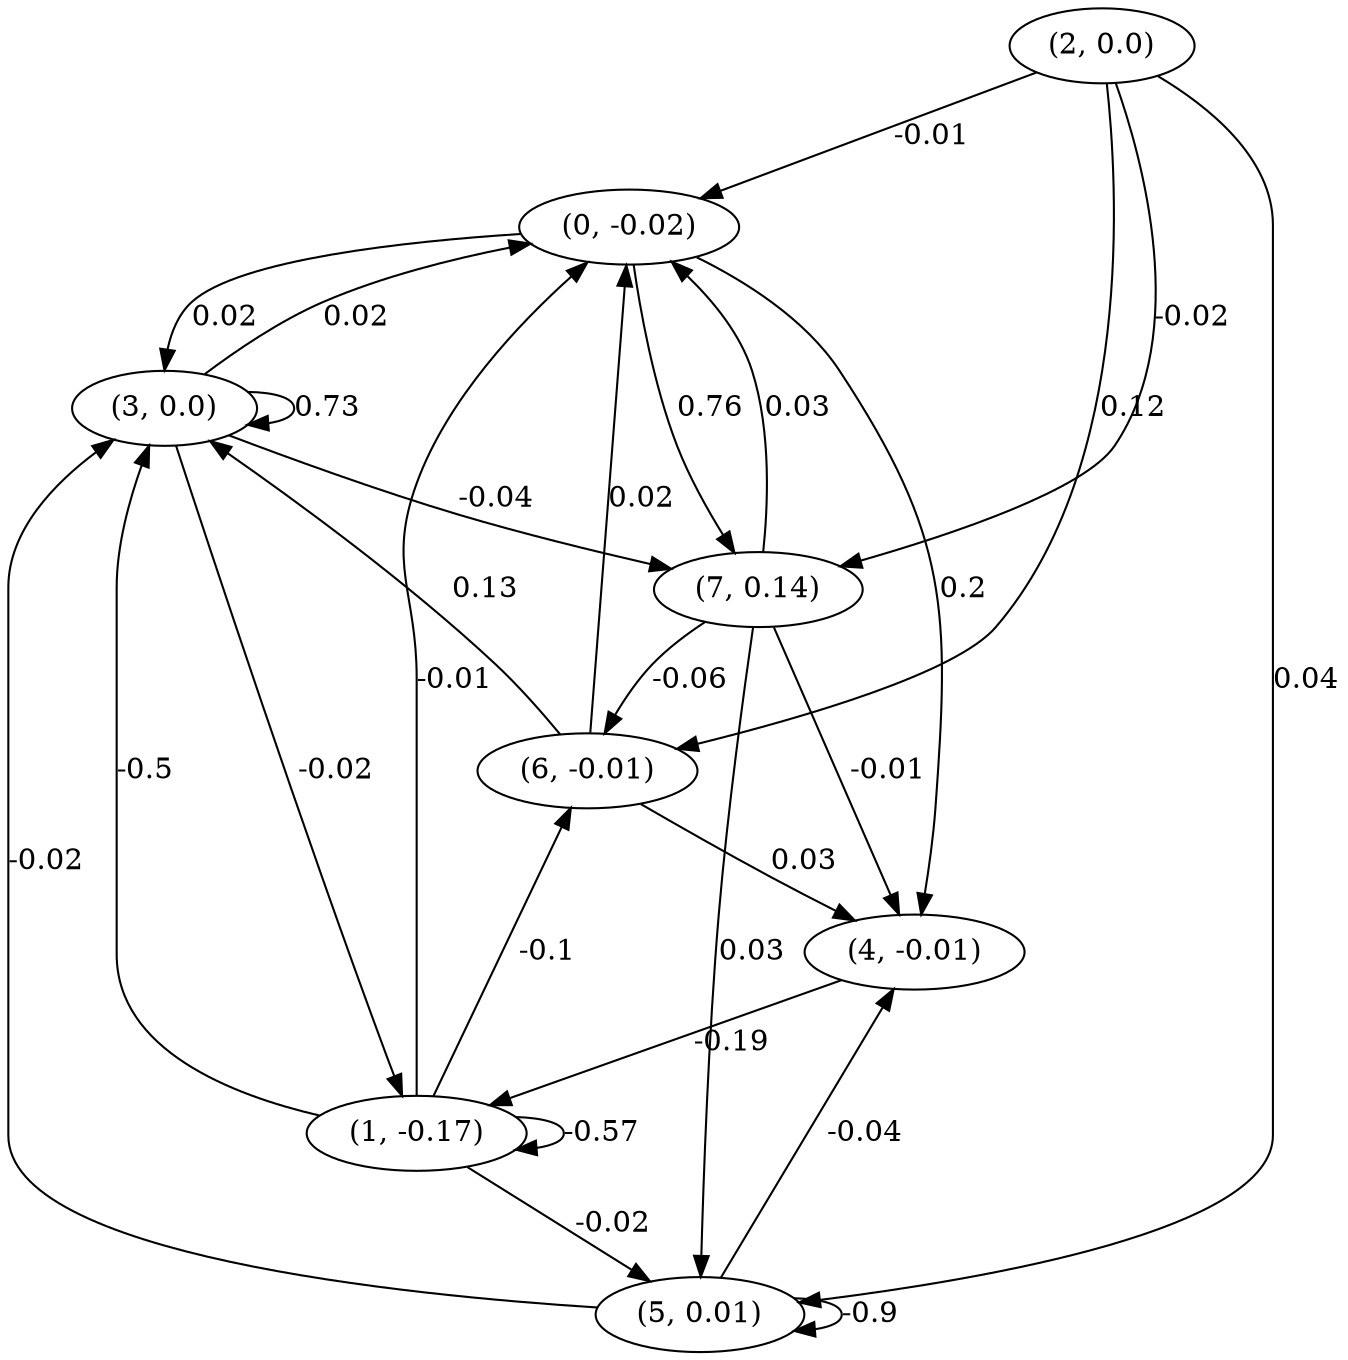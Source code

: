 digraph {
    0 [ label = "(0, -0.02)" ]
    1 [ label = "(1, -0.17)" ]
    2 [ label = "(2, 0.0)" ]
    3 [ label = "(3, 0.0)" ]
    4 [ label = "(4, -0.01)" ]
    5 [ label = "(5, 0.01)" ]
    6 [ label = "(6, -0.01)" ]
    7 [ label = "(7, 0.14)" ]
    1 -> 1 [ label = "-0.57" ]
    3 -> 3 [ label = "0.73" ]
    5 -> 5 [ label = "-0.9" ]
    1 -> 0 [ label = "-0.01" ]
    2 -> 0 [ label = "-0.01" ]
    3 -> 0 [ label = "0.02" ]
    6 -> 0 [ label = "0.02" ]
    7 -> 0 [ label = "0.03" ]
    3 -> 1 [ label = "-0.02" ]
    4 -> 1 [ label = "-0.19" ]
    0 -> 3 [ label = "0.02" ]
    1 -> 3 [ label = "-0.5" ]
    5 -> 3 [ label = "-0.02" ]
    6 -> 3 [ label = "0.13" ]
    0 -> 4 [ label = "0.2" ]
    5 -> 4 [ label = "-0.04" ]
    6 -> 4 [ label = "0.03" ]
    7 -> 4 [ label = "-0.01" ]
    1 -> 5 [ label = "-0.02" ]
    2 -> 5 [ label = "0.04" ]
    7 -> 5 [ label = "0.03" ]
    1 -> 6 [ label = "-0.1" ]
    2 -> 6 [ label = "0.12" ]
    7 -> 6 [ label = "-0.06" ]
    0 -> 7 [ label = "0.76" ]
    2 -> 7 [ label = "-0.02" ]
    3 -> 7 [ label = "-0.04" ]
}

